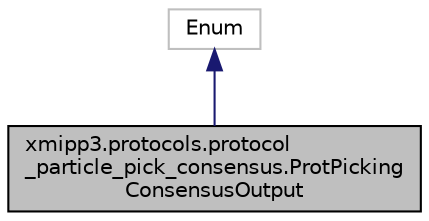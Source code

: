digraph "xmipp3.protocols.protocol_particle_pick_consensus.ProtPickingConsensusOutput"
{
  edge [fontname="Helvetica",fontsize="10",labelfontname="Helvetica",labelfontsize="10"];
  node [fontname="Helvetica",fontsize="10",shape=record];
  Node0 [label="xmipp3.protocols.protocol\l_particle_pick_consensus.ProtPicking\lConsensusOutput",height=0.2,width=0.4,color="black", fillcolor="grey75", style="filled", fontcolor="black"];
  Node1 -> Node0 [dir="back",color="midnightblue",fontsize="10",style="solid",fontname="Helvetica"];
  Node1 [label="Enum",height=0.2,width=0.4,color="grey75", fillcolor="white", style="filled"];
}
